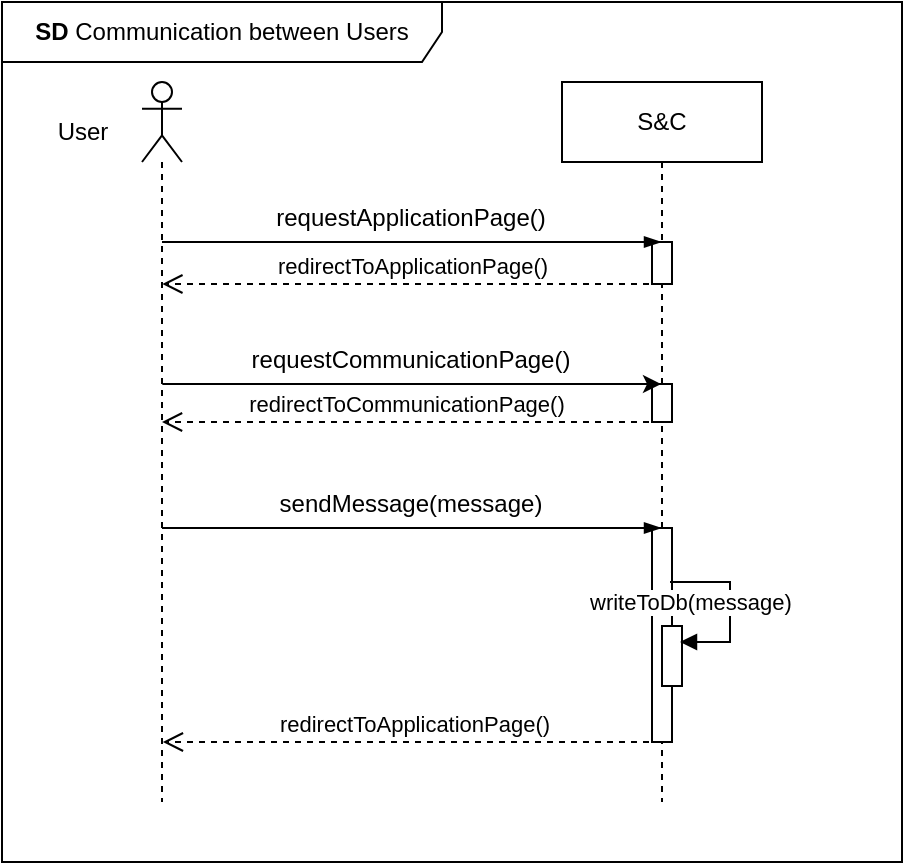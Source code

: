 <mxfile version="25.0.3">
  <diagram name="Page-1" id="2YBvvXClWsGukQMizWep">
    <mxGraphModel grid="1" page="1" gridSize="10" guides="1" tooltips="1" connect="1" arrows="1" fold="1" pageScale="1" pageWidth="850" pageHeight="1100" math="0" shadow="0">
      <root>
        <mxCell id="0" />
        <mxCell id="1" parent="0" />
        <mxCell id="CObYJEAy56xA2G8EUnc1-1" value="S&amp;amp;C" style="shape=umlLifeline;perimeter=lifelinePerimeter;whiteSpace=wrap;html=1;container=1;dropTarget=0;collapsible=0;recursiveResize=0;outlineConnect=0;portConstraint=eastwest;newEdgeStyle={&quot;edgeStyle&quot;:&quot;elbowEdgeStyle&quot;,&quot;elbow&quot;:&quot;vertical&quot;,&quot;curved&quot;:0,&quot;rounded&quot;:0};" vertex="1" parent="1">
          <mxGeometry x="360" y="40" width="100" height="360" as="geometry" />
        </mxCell>
        <mxCell id="HJIBpvxVfIBrpGYPyr1l-12" value="" style="html=1;points=[[0,0,0,0,5],[0,1,0,0,-5],[1,0,0,0,5],[1,1,0,0,-5]];perimeter=orthogonalPerimeter;outlineConnect=0;targetShapes=umlLifeline;portConstraint=eastwest;newEdgeStyle={&quot;curved&quot;:0,&quot;rounded&quot;:0};" vertex="1" parent="CObYJEAy56xA2G8EUnc1-1">
          <mxGeometry x="45" y="151" width="10" height="19" as="geometry" />
        </mxCell>
        <mxCell id="XS3QtzRsyGnZH4m9OC3j-3" style="edgeStyle=orthogonalEdgeStyle;rounded=0;orthogonalLoop=1;jettySize=auto;html=1;curved=0;" edge="1" parent="1">
          <mxGeometry relative="1" as="geometry">
            <mxPoint x="409.5" y="191" as="targetPoint" />
            <mxPoint x="160.167" y="191" as="sourcePoint" />
          </mxGeometry>
        </mxCell>
        <mxCell id="CObYJEAy56xA2G8EUnc1-6" value="" style="shape=umlLifeline;perimeter=lifelinePerimeter;whiteSpace=wrap;html=1;container=1;dropTarget=0;collapsible=0;recursiveResize=0;outlineConnect=0;portConstraint=eastwest;newEdgeStyle={&quot;curved&quot;:0,&quot;rounded&quot;:0};participant=umlActor;" vertex="1" parent="1">
          <mxGeometry x="150" y="40" width="20" height="360" as="geometry" />
        </mxCell>
        <mxCell id="CObYJEAy56xA2G8EUnc1-7" value="User" style="text;html=1;align=center;verticalAlign=middle;resizable=0;points=[];autosize=1;strokeColor=none;fillColor=none;" vertex="1" parent="1">
          <mxGeometry x="95" y="50" width="50" height="30" as="geometry" />
        </mxCell>
        <mxCell id="CObYJEAy56xA2G8EUnc1-9" value="requestApplicationPage()" style="text;html=1;align=center;verticalAlign=middle;resizable=0;points=[];autosize=1;strokeColor=none;fillColor=none;" vertex="1" parent="1">
          <mxGeometry x="204" y="93" width="160" height="30" as="geometry" />
        </mxCell>
        <mxCell id="CObYJEAy56xA2G8EUnc1-15" value="&lt;b&gt;SD&lt;/b&gt;&amp;nbsp;Communication between Users" style="shape=umlFrame;whiteSpace=wrap;html=1;pointerEvents=0;width=220;height=30;" vertex="1" parent="1">
          <mxGeometry x="80" width="450" height="430" as="geometry" />
        </mxCell>
        <mxCell id="CObYJEAy56xA2G8EUnc1-24" value="redirectToApplicationPage()" style="html=1;verticalAlign=bottom;endArrow=open;dashed=1;endSize=8;curved=0;rounded=0;" edge="1" parent="1">
          <mxGeometry x="-0.003" relative="1" as="geometry">
            <mxPoint x="409.5" y="370" as="sourcePoint" />
            <mxPoint x="160.444" y="370" as="targetPoint" />
            <mxPoint as="offset" />
          </mxGeometry>
        </mxCell>
        <mxCell id="HJIBpvxVfIBrpGYPyr1l-3" value="redirectToApplicationPage()" style="html=1;verticalAlign=bottom;endArrow=open;dashed=1;endSize=8;curved=0;rounded=0;" edge="1" parent="1">
          <mxGeometry relative="1" as="geometry">
            <mxPoint x="409.5" y="141" as="sourcePoint" />
            <mxPoint x="160.167" y="141" as="targetPoint" />
            <Array as="points">
              <mxPoint x="280.5" y="141" />
            </Array>
          </mxGeometry>
        </mxCell>
        <mxCell id="HJIBpvxVfIBrpGYPyr1l-5" value="requestCommunicationPage()" style="text;html=1;align=center;verticalAlign=middle;resizable=0;points=[];autosize=1;strokeColor=none;fillColor=none;" vertex="1" parent="1">
          <mxGeometry x="194" y="164" width="180" height="30" as="geometry" />
        </mxCell>
        <mxCell id="HJIBpvxVfIBrpGYPyr1l-6" value="redirectToCommunicationPage()" style="html=1;verticalAlign=bottom;endArrow=open;dashed=1;endSize=8;curved=0;rounded=0;" edge="1" parent="1">
          <mxGeometry x="0.021" relative="1" as="geometry">
            <mxPoint x="409.5" y="210" as="sourcePoint" />
            <mxPoint x="160" y="210" as="targetPoint" />
            <Array as="points">
              <mxPoint x="291" y="210" />
            </Array>
            <mxPoint as="offset" />
          </mxGeometry>
        </mxCell>
        <mxCell id="XS3QtzRsyGnZH4m9OC3j-4" value="sendMessage(message)" style="text;html=1;align=center;verticalAlign=middle;resizable=0;points=[];autosize=1;strokeColor=none;fillColor=none;" vertex="1" parent="1">
          <mxGeometry x="209" y="236" width="150" height="30" as="geometry" />
        </mxCell>
        <mxCell id="DR-Ngwrno-ACO_flmkhx-1" value="" style="html=1;points=[[0,0,0,0,5],[0,1,0,0,-5],[1,0,0,0,5],[1,1,0,0,-5]];perimeter=orthogonalPerimeter;outlineConnect=0;targetShapes=umlLifeline;portConstraint=eastwest;newEdgeStyle={&quot;curved&quot;:0,&quot;rounded&quot;:0};" vertex="1" parent="1">
          <mxGeometry x="405" y="120" width="10" height="21" as="geometry" />
        </mxCell>
        <mxCell id="CObYJEAy56xA2G8EUnc1-8" value="" style="edgeStyle=elbowEdgeStyle;fontSize=12;html=1;endArrow=blockThin;endFill=1;rounded=0;" edge="1" parent="1" source="CObYJEAy56xA2G8EUnc1-6" target="CObYJEAy56xA2G8EUnc1-1">
          <mxGeometry width="160" relative="1" as="geometry">
            <mxPoint x="190" y="120" as="sourcePoint" />
            <mxPoint x="369.5" y="180" as="targetPoint" />
            <Array as="points">
              <mxPoint x="270" y="120" />
            </Array>
          </mxGeometry>
        </mxCell>
        <mxCell id="DR-Ngwrno-ACO_flmkhx-3" value="" style="html=1;points=[[0,0,0,0,5],[0,1,0,0,-5],[1,0,0,0,5],[1,1,0,0,-5]];perimeter=orthogonalPerimeter;outlineConnect=0;targetShapes=umlLifeline;portConstraint=eastwest;newEdgeStyle={&quot;curved&quot;:0,&quot;rounded&quot;:0};" vertex="1" parent="1">
          <mxGeometry x="405" y="263" width="10" height="107" as="geometry" />
        </mxCell>
        <mxCell id="DR-Ngwrno-ACO_flmkhx-2" value="" style="html=1;points=[[0,0,0,0,5],[0,1,0,0,-5],[1,0,0,0,5],[1,1,0,0,-5]];perimeter=orthogonalPerimeter;outlineConnect=0;targetShapes=umlLifeline;portConstraint=eastwest;newEdgeStyle={&quot;curved&quot;:0,&quot;rounded&quot;:0};" vertex="1" parent="1">
          <mxGeometry x="410" y="312" width="10" height="30" as="geometry" />
        </mxCell>
        <mxCell id="HJIBpvxVfIBrpGYPyr1l-13" value="writeToDb(message)" style="html=1;align=left;spacingLeft=2;endArrow=block;rounded=0;edgeStyle=orthogonalEdgeStyle;curved=0;rounded=0;" edge="1" parent="1">
          <mxGeometry x="-1" y="-45" relative="1" as="geometry">
            <mxPoint x="414" y="290" as="sourcePoint" />
            <Array as="points">
              <mxPoint x="444" y="320" />
            </Array>
            <mxPoint x="-44" y="-35" as="offset" />
            <mxPoint x="419" y="320" as="targetPoint" />
          </mxGeometry>
        </mxCell>
        <mxCell id="HJIBpvxVfIBrpGYPyr1l-8" value="" style="edgeStyle=elbowEdgeStyle;fontSize=12;html=1;endArrow=blockThin;endFill=1;rounded=0;" edge="1" parent="1">
          <mxGeometry width="160" relative="1" as="geometry">
            <mxPoint x="160" y="263" as="sourcePoint" />
            <mxPoint x="409.5" y="263" as="targetPoint" />
            <Array as="points">
              <mxPoint x="266.5" y="263" />
            </Array>
          </mxGeometry>
        </mxCell>
      </root>
    </mxGraphModel>
  </diagram>
</mxfile>
